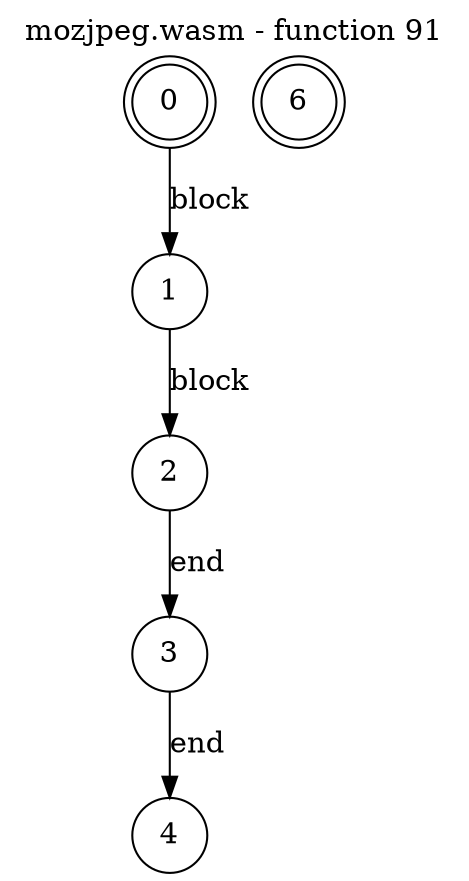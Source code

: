 digraph finite_state_machine {
    label = "mozjpeg.wasm - function 91"
    labelloc =  t
    labelfontsize = 16
    labelfontcolor = black
    labelfontname = "Helvetica"
    node [shape = doublecircle]; 0 6;
    node [shape = circle];
    0 -> 1[label="block"];
    1 -> 2[label="block"];
    2 -> 3[label="end"];
    3 -> 4[label="end"];
}
